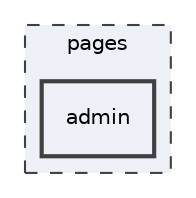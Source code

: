 digraph "C:/Users/mfish/Desktop/michael_project/cccs/mysite/pages/admin"
{
 // LATEX_PDF_SIZE
  edge [fontname="Helvetica",fontsize="10",labelfontname="Helvetica",labelfontsize="10"];
  node [fontname="Helvetica",fontsize="10",shape=record];
  compound=true
  subgraph clusterdir_208d2690607c4e3d3fabfa1d18673d36 {
    graph [ bgcolor="#edf0f7", pencolor="grey25", style="filled,dashed,", label="pages", fontname="Helvetica", fontsize="10", URL="dir_208d2690607c4e3d3fabfa1d18673d36.html"]
  dir_4c62f3f53cdb1dff44960314ca764d73 [shape=box, label="admin", style="filled,bold,", fillcolor="#edf0f7", color="grey25", URL="dir_4c62f3f53cdb1dff44960314ca764d73.html"];
  }
}
